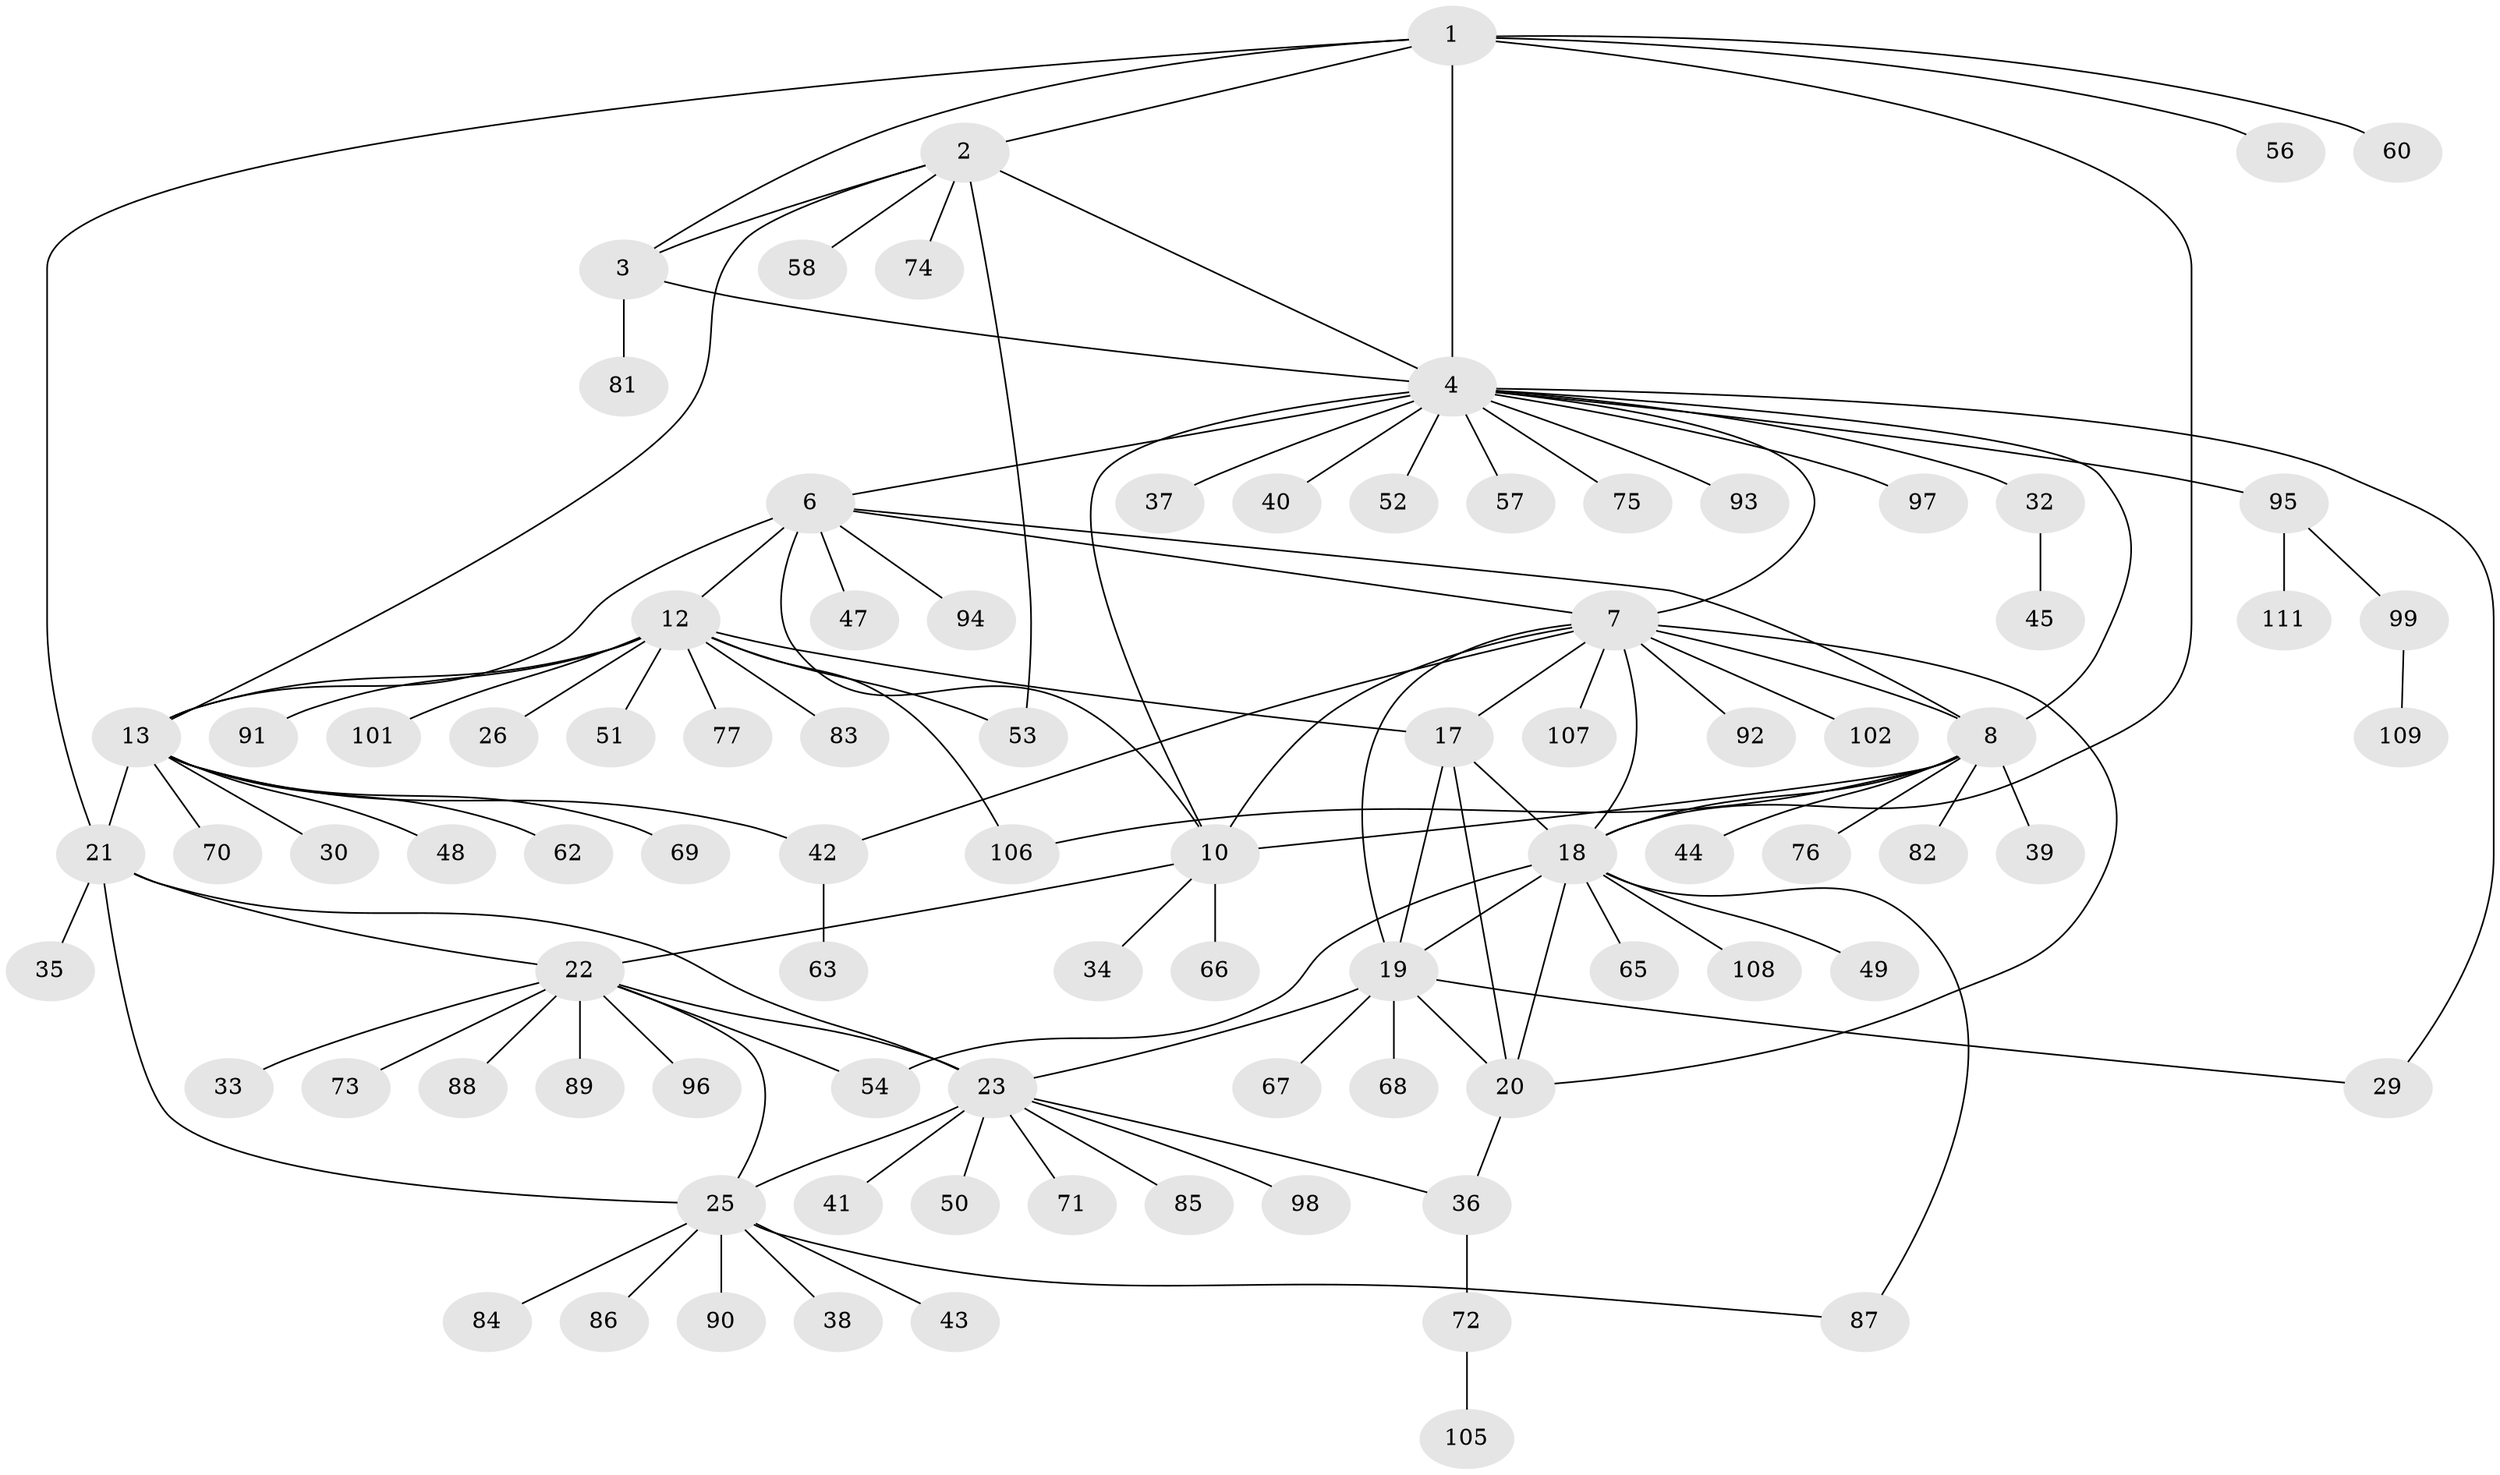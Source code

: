 // original degree distribution, {9: 0.04504504504504504, 5: 0.018018018018018018, 11: 0.018018018018018018, 7: 0.04504504504504504, 6: 0.036036036036036036, 10: 0.018018018018018018, 8: 0.018018018018018018, 12: 0.018018018018018018, 4: 0.009009009009009009, 2: 0.12612612612612611, 1: 0.6036036036036037, 3: 0.04504504504504504}
// Generated by graph-tools (version 1.1) at 2025/11/02/27/25 16:11:31]
// undirected, 89 vertices, 121 edges
graph export_dot {
graph [start="1"]
  node [color=gray90,style=filled];
  1 [super="+79"];
  2 [super="+5"];
  3;
  4 [super="+9"];
  6 [super="+11"];
  7 [super="+16"];
  8 [super="+27"];
  10 [super="+64"];
  12 [super="+15"];
  13 [super="+14"];
  17 [super="+28"];
  18 [super="+55"];
  19 [super="+46"];
  20 [super="+80"];
  21 [super="+24"];
  22 [super="+100"];
  23 [super="+110"];
  25 [super="+78"];
  26 [super="+31"];
  29;
  30;
  32;
  33;
  34;
  35;
  36;
  37;
  38 [super="+59"];
  39;
  40;
  41;
  42;
  43;
  44;
  45;
  47;
  48;
  49;
  50 [super="+61"];
  51;
  52;
  53;
  54;
  56 [super="+104"];
  57;
  58;
  60;
  62;
  63;
  65;
  66;
  67;
  68;
  69;
  70;
  71;
  72;
  73;
  74;
  75;
  76;
  77;
  81 [super="+103"];
  82;
  83;
  84;
  85;
  86;
  87;
  88;
  89;
  90;
  91;
  92;
  93;
  94;
  95;
  96;
  97;
  98;
  99;
  101;
  102;
  105;
  106;
  107;
  108;
  109;
  111;
  1 -- 2 [weight=2];
  1 -- 3;
  1 -- 4 [weight=2];
  1 -- 18;
  1 -- 21;
  1 -- 56;
  1 -- 60;
  2 -- 3 [weight=2];
  2 -- 4 [weight=2];
  2 -- 74;
  2 -- 53;
  2 -- 58;
  2 -- 13;
  3 -- 4;
  3 -- 81;
  4 -- 37;
  4 -- 40;
  4 -- 52;
  4 -- 57;
  4 -- 95;
  4 -- 97;
  4 -- 32;
  4 -- 6;
  4 -- 7;
  4 -- 8;
  4 -- 10;
  4 -- 75;
  4 -- 29;
  4 -- 93;
  6 -- 7;
  6 -- 8;
  6 -- 10;
  6 -- 94;
  6 -- 12 [weight=2];
  6 -- 13 [weight=2];
  6 -- 47;
  7 -- 8;
  7 -- 10;
  7 -- 102;
  7 -- 107;
  7 -- 17;
  7 -- 18;
  7 -- 19;
  7 -- 20;
  7 -- 42;
  7 -- 92;
  8 -- 10;
  8 -- 39;
  8 -- 44;
  8 -- 76;
  8 -- 82;
  8 -- 106;
  8 -- 18;
  10 -- 22;
  10 -- 34;
  10 -- 66;
  12 -- 13 [weight=4];
  12 -- 26;
  12 -- 51;
  12 -- 53;
  12 -- 77;
  12 -- 83;
  12 -- 101;
  12 -- 106;
  12 -- 17;
  12 -- 91;
  13 -- 21;
  13 -- 42;
  13 -- 62;
  13 -- 69;
  13 -- 70;
  13 -- 48;
  13 -- 30;
  17 -- 18;
  17 -- 19;
  17 -- 20;
  18 -- 19;
  18 -- 20;
  18 -- 49;
  18 -- 54;
  18 -- 65;
  18 -- 87;
  18 -- 108;
  19 -- 20;
  19 -- 23;
  19 -- 29;
  19 -- 67;
  19 -- 68;
  20 -- 36;
  21 -- 22 [weight=2];
  21 -- 23 [weight=2];
  21 -- 25 [weight=2];
  21 -- 35;
  22 -- 23;
  22 -- 25;
  22 -- 33;
  22 -- 54;
  22 -- 73;
  22 -- 88;
  22 -- 89;
  22 -- 96;
  23 -- 25;
  23 -- 36;
  23 -- 41;
  23 -- 50;
  23 -- 71;
  23 -- 85;
  23 -- 98;
  25 -- 38;
  25 -- 43;
  25 -- 84;
  25 -- 90;
  25 -- 86;
  25 -- 87;
  32 -- 45;
  36 -- 72;
  42 -- 63;
  72 -- 105;
  95 -- 99;
  95 -- 111;
  99 -- 109;
}
